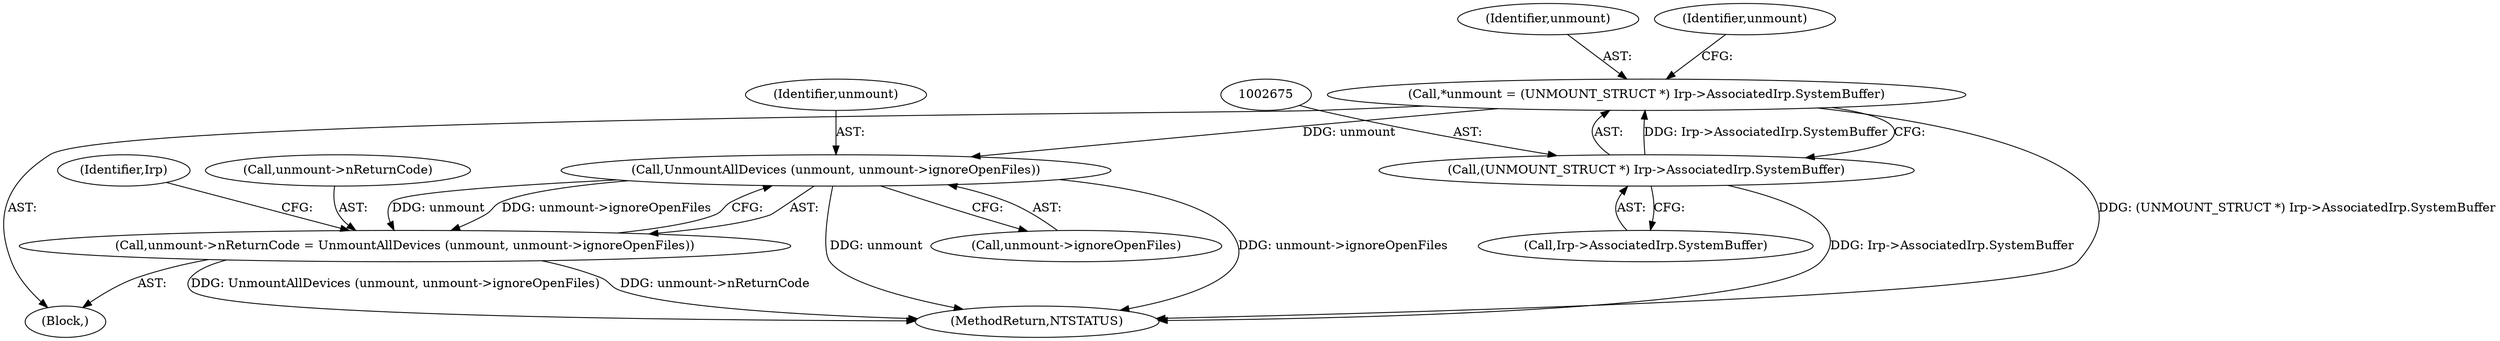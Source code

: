 digraph "0_VeraCrypt_f30f9339c9a0b9bbcc6f5ad38804af39db1f479e@pointer" {
"1002685" [label="(Call,UnmountAllDevices (unmount, unmount->ignoreOpenFiles))"];
"1002672" [label="(Call,*unmount = (UNMOUNT_STRUCT *) Irp->AssociatedIrp.SystemBuffer)"];
"1002674" [label="(Call,(UNMOUNT_STRUCT *) Irp->AssociatedIrp.SystemBuffer)"];
"1002681" [label="(Call,unmount->nReturnCode = UnmountAllDevices (unmount, unmount->ignoreOpenFiles))"];
"1003125" [label="(MethodReturn,NTSTATUS)"];
"1002673" [label="(Identifier,unmount)"];
"1002672" [label="(Call,*unmount = (UNMOUNT_STRUCT *) Irp->AssociatedIrp.SystemBuffer)"];
"1002676" [label="(Call,Irp->AssociatedIrp.SystemBuffer)"];
"1002670" [label="(Block,)"];
"1002693" [label="(Identifier,Irp)"];
"1002681" [label="(Call,unmount->nReturnCode = UnmountAllDevices (unmount, unmount->ignoreOpenFiles))"];
"1002682" [label="(Call,unmount->nReturnCode)"];
"1002674" [label="(Call,(UNMOUNT_STRUCT *) Irp->AssociatedIrp.SystemBuffer)"];
"1002683" [label="(Identifier,unmount)"];
"1002685" [label="(Call,UnmountAllDevices (unmount, unmount->ignoreOpenFiles))"];
"1002686" [label="(Identifier,unmount)"];
"1002687" [label="(Call,unmount->ignoreOpenFiles)"];
"1002685" -> "1002681"  [label="AST: "];
"1002685" -> "1002687"  [label="CFG: "];
"1002686" -> "1002685"  [label="AST: "];
"1002687" -> "1002685"  [label="AST: "];
"1002681" -> "1002685"  [label="CFG: "];
"1002685" -> "1003125"  [label="DDG: unmount"];
"1002685" -> "1003125"  [label="DDG: unmount->ignoreOpenFiles"];
"1002685" -> "1002681"  [label="DDG: unmount"];
"1002685" -> "1002681"  [label="DDG: unmount->ignoreOpenFiles"];
"1002672" -> "1002685"  [label="DDG: unmount"];
"1002672" -> "1002670"  [label="AST: "];
"1002672" -> "1002674"  [label="CFG: "];
"1002673" -> "1002672"  [label="AST: "];
"1002674" -> "1002672"  [label="AST: "];
"1002683" -> "1002672"  [label="CFG: "];
"1002672" -> "1003125"  [label="DDG: (UNMOUNT_STRUCT *) Irp->AssociatedIrp.SystemBuffer"];
"1002674" -> "1002672"  [label="DDG: Irp->AssociatedIrp.SystemBuffer"];
"1002674" -> "1002676"  [label="CFG: "];
"1002675" -> "1002674"  [label="AST: "];
"1002676" -> "1002674"  [label="AST: "];
"1002674" -> "1003125"  [label="DDG: Irp->AssociatedIrp.SystemBuffer"];
"1002681" -> "1002670"  [label="AST: "];
"1002682" -> "1002681"  [label="AST: "];
"1002693" -> "1002681"  [label="CFG: "];
"1002681" -> "1003125"  [label="DDG: UnmountAllDevices (unmount, unmount->ignoreOpenFiles)"];
"1002681" -> "1003125"  [label="DDG: unmount->nReturnCode"];
}

